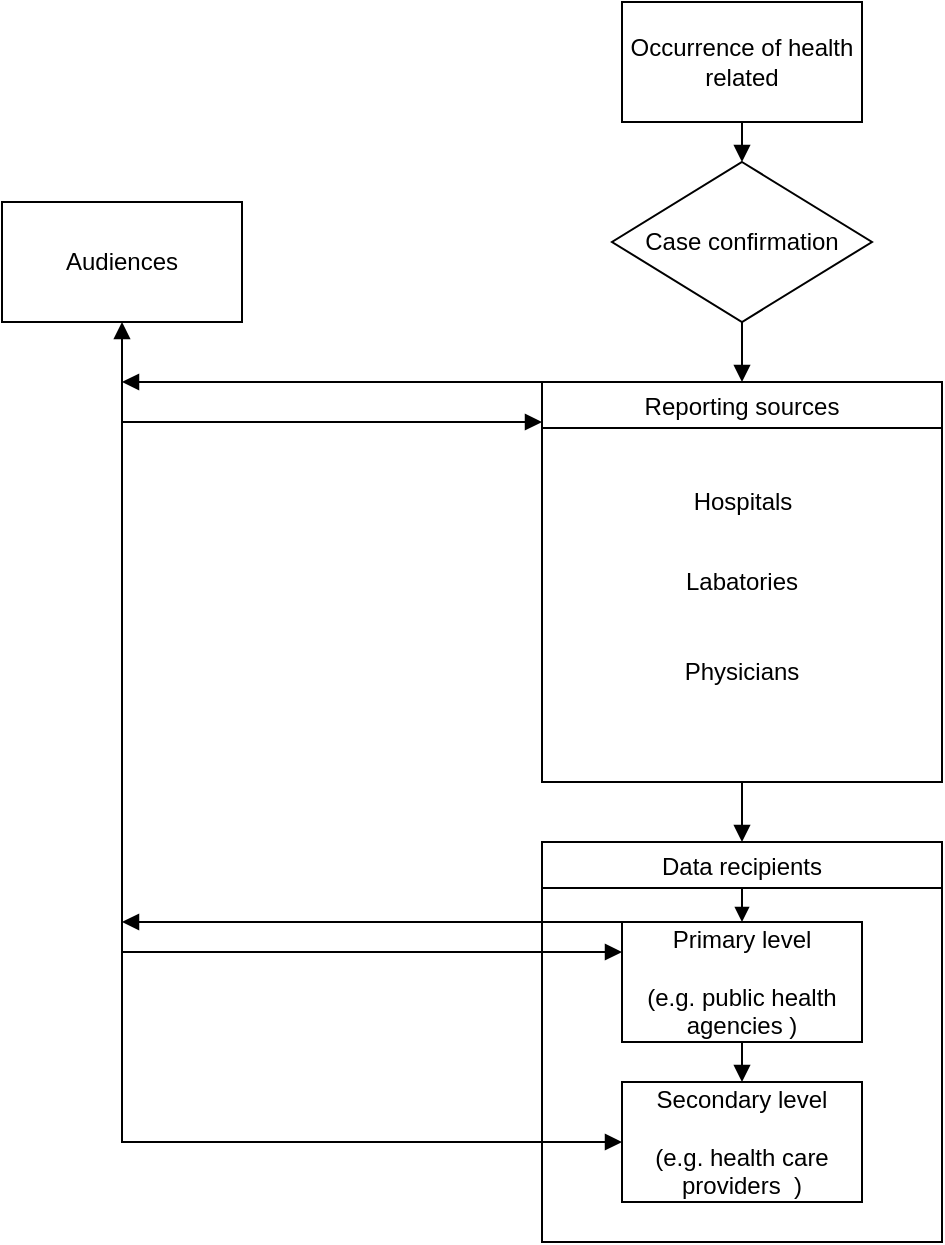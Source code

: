 <mxfile version="17.4.0" type="github">
  <diagram id="2p-WxJr-ZqEVsfU9vPcK" name="Page-1">
    <mxGraphModel dx="925" dy="641" grid="1" gridSize="10" guides="1" tooltips="1" connect="1" arrows="1" fold="1" page="1" pageScale="1" pageWidth="850" pageHeight="1100" math="0" shadow="0">
      <root>
        <mxCell id="0" />
        <mxCell id="1" parent="0" />
        <mxCell id="e2j4X3LjjgGyny6EX9Xo-1" value="Occurrence of health related" style="rounded=0;whiteSpace=wrap;html=1;" vertex="1" parent="1">
          <mxGeometry x="420" y="100" width="120" height="60" as="geometry" />
        </mxCell>
        <mxCell id="e2j4X3LjjgGyny6EX9Xo-2" value="Data recipients" style="swimlane;fontStyle=0" vertex="1" parent="1">
          <mxGeometry x="380" y="520" width="200" height="200" as="geometry" />
        </mxCell>
        <mxCell id="e2j4X3LjjgGyny6EX9Xo-5" value="Primary level&lt;br&gt;&lt;br&gt;(e.g. public health agencies )" style="rounded=0;whiteSpace=wrap;html=1;" vertex="1" parent="e2j4X3LjjgGyny6EX9Xo-2">
          <mxGeometry x="40" y="40" width="120" height="60" as="geometry" />
        </mxCell>
        <mxCell id="e2j4X3LjjgGyny6EX9Xo-6" value="Secondary level&lt;br&gt;&lt;br&gt;(e.g. health care providers &amp;nbsp;)" style="rounded=0;whiteSpace=wrap;html=1;" vertex="1" parent="e2j4X3LjjgGyny6EX9Xo-2">
          <mxGeometry x="40" y="120" width="120" height="60" as="geometry" />
        </mxCell>
        <mxCell id="e2j4X3LjjgGyny6EX9Xo-22" value="" style="html=1;verticalAlign=bottom;endArrow=block;rounded=0;entryX=0.5;entryY=0;entryDx=0;entryDy=0;spacing=2;endSize=5;startSize=0;targetPerimeterSpacing=0;sourcePerimeterSpacing=0;" edge="1" parent="e2j4X3LjjgGyny6EX9Xo-2" target="e2j4X3LjjgGyny6EX9Xo-5">
          <mxGeometry width="80" relative="1" as="geometry">
            <mxPoint x="100" y="23" as="sourcePoint" />
            <mxPoint x="110" y="10" as="targetPoint" />
            <Array as="points" />
          </mxGeometry>
        </mxCell>
        <mxCell id="e2j4X3LjjgGyny6EX9Xo-23" value="" style="html=1;verticalAlign=bottom;endArrow=block;rounded=0;exitX=0.5;exitY=1;exitDx=0;exitDy=0;entryX=0.5;entryY=0;entryDx=0;entryDy=0;" edge="1" parent="e2j4X3LjjgGyny6EX9Xo-2" source="e2j4X3LjjgGyny6EX9Xo-5" target="e2j4X3LjjgGyny6EX9Xo-6">
          <mxGeometry width="80" relative="1" as="geometry">
            <mxPoint x="120" y="-10" as="sourcePoint" />
            <mxPoint x="120" y="20" as="targetPoint" />
            <Array as="points" />
          </mxGeometry>
        </mxCell>
        <mxCell id="e2j4X3LjjgGyny6EX9Xo-3" value="Audiences" style="rounded=0;whiteSpace=wrap;html=1;" vertex="1" parent="1">
          <mxGeometry x="110" y="200" width="120" height="60" as="geometry" />
        </mxCell>
        <mxCell id="e2j4X3LjjgGyny6EX9Xo-4" value="Case confirmation" style="rhombus;whiteSpace=wrap;html=1;" vertex="1" parent="1">
          <mxGeometry x="415" y="180" width="130" height="80" as="geometry" />
        </mxCell>
        <mxCell id="e2j4X3LjjgGyny6EX9Xo-7" value="Reporting sources" style="swimlane;fontStyle=0" vertex="1" parent="1">
          <mxGeometry x="380" y="290" width="200" height="200" as="geometry" />
        </mxCell>
        <mxCell id="e2j4X3LjjgGyny6EX9Xo-8" value="Hospitals" style="text;html=1;align=center;verticalAlign=middle;resizable=0;points=[];autosize=1;strokeColor=none;fillColor=none;" vertex="1" parent="e2j4X3LjjgGyny6EX9Xo-7">
          <mxGeometry x="70" y="50" width="60" height="20" as="geometry" />
        </mxCell>
        <mxCell id="e2j4X3LjjgGyny6EX9Xo-9" value="Labatories" style="text;html=1;strokeColor=none;fillColor=none;align=center;verticalAlign=middle;whiteSpace=wrap;rounded=0;" vertex="1" parent="e2j4X3LjjgGyny6EX9Xo-7">
          <mxGeometry x="70" y="85" width="60" height="30" as="geometry" />
        </mxCell>
        <mxCell id="e2j4X3LjjgGyny6EX9Xo-10" value="Physicians" style="text;html=1;strokeColor=none;fillColor=none;align=center;verticalAlign=middle;whiteSpace=wrap;rounded=0;" vertex="1" parent="e2j4X3LjjgGyny6EX9Xo-7">
          <mxGeometry x="70" y="130" width="60" height="30" as="geometry" />
        </mxCell>
        <mxCell id="e2j4X3LjjgGyny6EX9Xo-13" value="" style="html=1;verticalAlign=bottom;endArrow=block;rounded=0;exitX=0.5;exitY=1;exitDx=0;exitDy=0;" edge="1" parent="1" source="e2j4X3LjjgGyny6EX9Xo-4">
          <mxGeometry width="80" relative="1" as="geometry">
            <mxPoint x="310" y="390" as="sourcePoint" />
            <mxPoint x="480" y="290" as="targetPoint" />
            <Array as="points" />
          </mxGeometry>
        </mxCell>
        <mxCell id="e2j4X3LjjgGyny6EX9Xo-14" value="" style="html=1;verticalAlign=bottom;endArrow=block;rounded=0;exitX=0.5;exitY=1;exitDx=0;exitDy=0;" edge="1" parent="1" source="e2j4X3LjjgGyny6EX9Xo-1">
          <mxGeometry width="80" relative="1" as="geometry">
            <mxPoint x="490" y="270" as="sourcePoint" />
            <mxPoint x="480" y="180" as="targetPoint" />
            <Array as="points" />
          </mxGeometry>
        </mxCell>
        <mxCell id="e2j4X3LjjgGyny6EX9Xo-15" value="" style="html=1;verticalAlign=bottom;endArrow=block;rounded=0;exitX=0.5;exitY=1;exitDx=0;exitDy=0;entryX=0.5;entryY=0;entryDx=0;entryDy=0;" edge="1" parent="1" source="e2j4X3LjjgGyny6EX9Xo-7" target="e2j4X3LjjgGyny6EX9Xo-2">
          <mxGeometry width="80" relative="1" as="geometry">
            <mxPoint x="720" y="360" as="sourcePoint" />
            <mxPoint x="700" y="500" as="targetPoint" />
            <Array as="points" />
          </mxGeometry>
        </mxCell>
        <mxCell id="e2j4X3LjjgGyny6EX9Xo-16" value="" style="endArrow=block;startArrow=block;endFill=1;startFill=1;html=1;rounded=0;exitX=0.5;exitY=1;exitDx=0;exitDy=0;entryX=0;entryY=0.5;entryDx=0;entryDy=0;" edge="1" parent="1" source="e2j4X3LjjgGyny6EX9Xo-3" target="e2j4X3LjjgGyny6EX9Xo-6">
          <mxGeometry width="160" relative="1" as="geometry">
            <mxPoint x="150" y="320" as="sourcePoint" />
            <mxPoint x="200" y="650" as="targetPoint" />
            <Array as="points">
              <mxPoint x="170" y="670" />
            </Array>
          </mxGeometry>
        </mxCell>
        <mxCell id="e2j4X3LjjgGyny6EX9Xo-17" value="" style="html=1;verticalAlign=bottom;endArrow=block;rounded=0;exitX=0;exitY=0;exitDx=0;exitDy=0;" edge="1" parent="1" source="e2j4X3LjjgGyny6EX9Xo-7">
          <mxGeometry width="80" relative="1" as="geometry">
            <mxPoint x="490" y="270" as="sourcePoint" />
            <mxPoint x="170" y="290" as="targetPoint" />
            <Array as="points" />
          </mxGeometry>
        </mxCell>
        <mxCell id="e2j4X3LjjgGyny6EX9Xo-18" value="" style="html=1;verticalAlign=bottom;endArrow=block;rounded=0;" edge="1" parent="1">
          <mxGeometry width="80" relative="1" as="geometry">
            <mxPoint x="170" y="310" as="sourcePoint" />
            <mxPoint x="380" y="310" as="targetPoint" />
            <Array as="points" />
          </mxGeometry>
        </mxCell>
        <mxCell id="e2j4X3LjjgGyny6EX9Xo-20" value="" style="html=1;verticalAlign=bottom;endArrow=block;rounded=0;exitX=0;exitY=0;exitDx=0;exitDy=0;" edge="1" parent="1" source="e2j4X3LjjgGyny6EX9Xo-5">
          <mxGeometry width="80" relative="1" as="geometry">
            <mxPoint x="390" y="300" as="sourcePoint" />
            <mxPoint x="170" y="560" as="targetPoint" />
            <Array as="points" />
          </mxGeometry>
        </mxCell>
        <mxCell id="e2j4X3LjjgGyny6EX9Xo-21" value="" style="html=1;verticalAlign=bottom;endArrow=block;rounded=0;entryX=0;entryY=0.25;entryDx=0;entryDy=0;" edge="1" parent="1" target="e2j4X3LjjgGyny6EX9Xo-5">
          <mxGeometry width="80" relative="1" as="geometry">
            <mxPoint x="170" y="575" as="sourcePoint" />
            <mxPoint x="390" y="320" as="targetPoint" />
            <Array as="points" />
          </mxGeometry>
        </mxCell>
      </root>
    </mxGraphModel>
  </diagram>
</mxfile>
